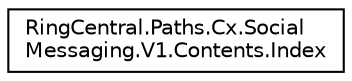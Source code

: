 digraph "Graphical Class Hierarchy"
{
 // LATEX_PDF_SIZE
  edge [fontname="Helvetica",fontsize="10",labelfontname="Helvetica",labelfontsize="10"];
  node [fontname="Helvetica",fontsize="10",shape=record];
  rankdir="LR";
  Node0 [label="RingCentral.Paths.Cx.Social\lMessaging.V1.Contents.Index",height=0.2,width=0.4,color="black", fillcolor="white", style="filled",URL="$classRingCentral_1_1Paths_1_1Cx_1_1SocialMessaging_1_1V1_1_1Contents_1_1Index.html",tooltip=" "];
}
